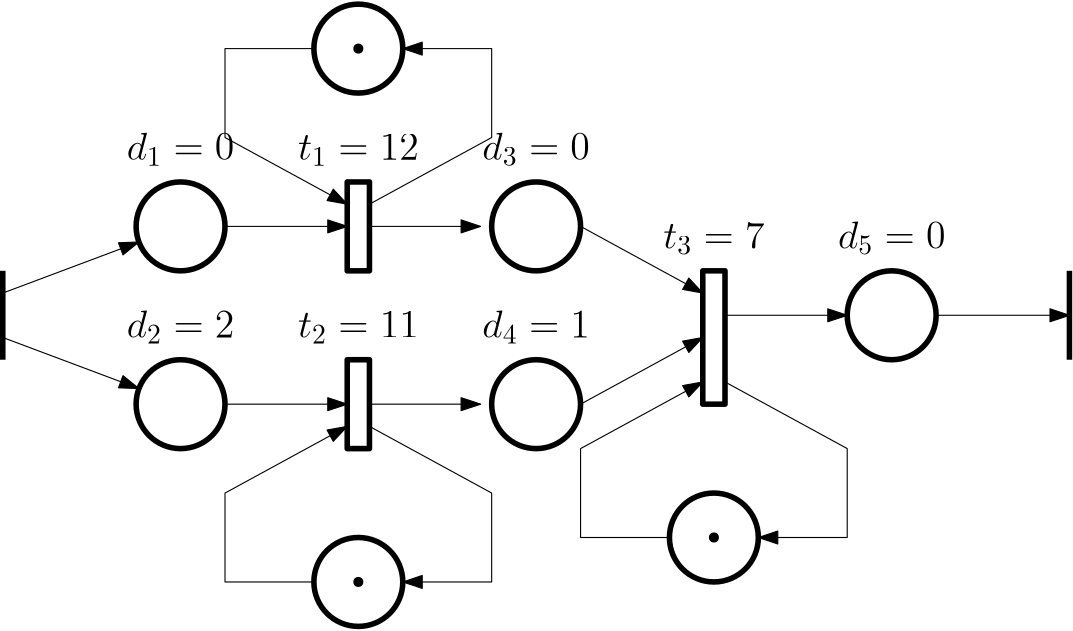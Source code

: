 <?xml version="1.0"?>
<!DOCTYPE ipe SYSTEM "ipe.dtd">
<ipe version="70218" creator="Ipe 7.2.28">
<info created="D:20231010160412" modified="D:20231011233702"/>
<ipestyle name="basic">
<symbol name="arrow/arc(spx)">
<path stroke="sym-stroke" fill="sym-stroke" pen="sym-pen">
0 0 m
-1 0.333 l
-1 -0.333 l
h
</path>
</symbol>
<symbol name="arrow/farc(spx)">
<path stroke="sym-stroke" fill="white" pen="sym-pen">
0 0 m
-1 0.333 l
-1 -0.333 l
h
</path>
</symbol>
<symbol name="arrow/ptarc(spx)">
<path stroke="sym-stroke" fill="sym-stroke" pen="sym-pen">
0 0 m
-1 0.333 l
-0.8 0 l
-1 -0.333 l
h
</path>
</symbol>
<symbol name="arrow/fptarc(spx)">
<path stroke="sym-stroke" fill="white" pen="sym-pen">
0 0 m
-1 0.333 l
-0.8 0 l
-1 -0.333 l
h
</path>
</symbol>
<symbol name="mark/circle(sx)" transformations="translations">
<path fill="sym-stroke">
0.6 0 0 0.6 0 0 e
0.4 0 0 0.4 0 0 e
</path>
</symbol>
<symbol name="mark/disk(sx)" transformations="translations">
<path fill="sym-stroke">
0.6 0 0 0.6 0 0 e
</path>
</symbol>
<symbol name="mark/fdisk(sfx)" transformations="translations">
<group>
<path fill="sym-fill">
0.5 0 0 0.5 0 0 e
</path>
<path fill="sym-stroke" fillrule="eofill">
0.6 0 0 0.6 0 0 e
0.4 0 0 0.4 0 0 e
</path>
</group>
</symbol>
<symbol name="mark/box(sx)" transformations="translations">
<path fill="sym-stroke" fillrule="eofill">
-0.6 -0.6 m
0.6 -0.6 l
0.6 0.6 l
-0.6 0.6 l
h
-0.4 -0.4 m
0.4 -0.4 l
0.4 0.4 l
-0.4 0.4 l
h
</path>
</symbol>
<symbol name="mark/square(sx)" transformations="translations">
<path fill="sym-stroke">
-0.6 -0.6 m
0.6 -0.6 l
0.6 0.6 l
-0.6 0.6 l
h
</path>
</symbol>
<symbol name="mark/fsquare(sfx)" transformations="translations">
<group>
<path fill="sym-fill">
-0.5 -0.5 m
0.5 -0.5 l
0.5 0.5 l
-0.5 0.5 l
h
</path>
<path fill="sym-stroke" fillrule="eofill">
-0.6 -0.6 m
0.6 -0.6 l
0.6 0.6 l
-0.6 0.6 l
h
-0.4 -0.4 m
0.4 -0.4 l
0.4 0.4 l
-0.4 0.4 l
h
</path>
</group>
</symbol>
<symbol name="mark/cross(sx)" transformations="translations">
<group>
<path fill="sym-stroke">
-0.43 -0.57 m
0.57 0.43 l
0.43 0.57 l
-0.57 -0.43 l
h
</path>
<path fill="sym-stroke">
-0.43 0.57 m
0.57 -0.43 l
0.43 -0.57 l
-0.57 0.43 l
h
</path>
</group>
</symbol>
<symbol name="arrow/fnormal(spx)">
<path stroke="sym-stroke" fill="white" pen="sym-pen">
0 0 m
-1 0.333 l
-1 -0.333 l
h
</path>
</symbol>
<symbol name="arrow/pointed(spx)">
<path stroke="sym-stroke" fill="sym-stroke" pen="sym-pen">
0 0 m
-1 0.333 l
-0.8 0 l
-1 -0.333 l
h
</path>
</symbol>
<symbol name="arrow/fpointed(spx)">
<path stroke="sym-stroke" fill="white" pen="sym-pen">
0 0 m
-1 0.333 l
-0.8 0 l
-1 -0.333 l
h
</path>
</symbol>
<symbol name="arrow/linear(spx)">
<path stroke="sym-stroke" pen="sym-pen">
-1 0.333 m
0 0 l
-1 -0.333 l
</path>
</symbol>
<symbol name="arrow/fdouble(spx)">
<path stroke="sym-stroke" fill="white" pen="sym-pen">
0 0 m
-1 0.333 l
-1 -0.333 l
h
-1 0 m
-2 0.333 l
-2 -0.333 l
h
</path>
</symbol>
<symbol name="arrow/double(spx)">
<path stroke="sym-stroke" fill="sym-stroke" pen="sym-pen">
0 0 m
-1 0.333 l
-1 -0.333 l
h
-1 0 m
-2 0.333 l
-2 -0.333 l
h
</path>
</symbol>
<symbol name="arrow/mid-normal(spx)">
<path stroke="sym-stroke" fill="sym-stroke" pen="sym-pen">
0.5 0 m
-0.5 0.333 l
-0.5 -0.333 l
h
</path>
</symbol>
<symbol name="arrow/mid-fnormal(spx)">
<path stroke="sym-stroke" fill="white" pen="sym-pen">
0.5 0 m
-0.5 0.333 l
-0.5 -0.333 l
h
</path>
</symbol>
<symbol name="arrow/mid-pointed(spx)">
<path stroke="sym-stroke" fill="sym-stroke" pen="sym-pen">
0.5 0 m
-0.5 0.333 l
-0.3 0 l
-0.5 -0.333 l
h
</path>
</symbol>
<symbol name="arrow/mid-fpointed(spx)">
<path stroke="sym-stroke" fill="white" pen="sym-pen">
0.5 0 m
-0.5 0.333 l
-0.3 0 l
-0.5 -0.333 l
h
</path>
</symbol>
<symbol name="arrow/mid-double(spx)">
<path stroke="sym-stroke" fill="sym-stroke" pen="sym-pen">
1 0 m
0 0.333 l
0 -0.333 l
h
0 0 m
-1 0.333 l
-1 -0.333 l
h
</path>
</symbol>
<symbol name="arrow/mid-fdouble(spx)">
<path stroke="sym-stroke" fill="white" pen="sym-pen">
1 0 m
0 0.333 l
0 -0.333 l
h
0 0 m
-1 0.333 l
-1 -0.333 l
h
</path>
</symbol>
<anglesize name="22.5 deg" value="22.5"/>
<anglesize name="30 deg" value="30"/>
<anglesize name="45 deg" value="45"/>
<anglesize name="60 deg" value="60"/>
<anglesize name="90 deg" value="90"/>
<arrowsize name="large" value="10"/>
<arrowsize name="small" value="5"/>
<arrowsize name="tiny" value="3"/>
<color name="blue" value="0 0 1"/>
<color name="brown" value="0.647 0.165 0.165"/>
<color name="darkblue" value="0 0 0.545"/>
<color name="darkcyan" value="0 0.545 0.545"/>
<color name="darkgray" value="0.663"/>
<color name="darkgreen" value="0 0.392 0"/>
<color name="darkmagenta" value="0.545 0 0.545"/>
<color name="darkorange" value="1 0.549 0"/>
<color name="darkred" value="0.545 0 0"/>
<color name="gold" value="1 0.843 0"/>
<color name="gray" value="0.745"/>
<color name="green" value="0 1 0"/>
<color name="lightblue" value="0.678 0.847 0.902"/>
<color name="lightcyan" value="0.878 1 1"/>
<color name="lightgray" value="0.827"/>
<color name="lightgreen" value="0.565 0.933 0.565"/>
<color name="lightyellow" value="1 1 0.878"/>
<color name="navy" value="0 0 0.502"/>
<color name="orange" value="1 0.647 0"/>
<color name="pink" value="1 0.753 0.796"/>
<color name="purple" value="0.627 0.125 0.941"/>
<color name="red" value="1 0 0"/>
<color name="seagreen" value="0.18 0.545 0.341"/>
<color name="turquoise" value="0.251 0.878 0.816"/>
<color name="violet" value="0.933 0.51 0.933"/>
<color name="yellow" value="1 1 0"/>
<dashstyle name="dash dot dotted" value="[4 2 1 2 1 2] 0"/>
<dashstyle name="dash dotted" value="[4 2 1 2] 0"/>
<dashstyle name="dashed" value="[4] 0"/>
<dashstyle name="dotted" value="[1 3] 0"/>
<gridsize name="10 pts (~3.5 mm)" value="10"/>
<gridsize name="14 pts (~5 mm)" value="14"/>
<gridsize name="16 pts (~6 mm)" value="16"/>
<gridsize name="20 pts (~7 mm)" value="20"/>
<gridsize name="28 pts (~10 mm)" value="28"/>
<gridsize name="32 pts (~12 mm)" value="32"/>
<gridsize name="4 pts" value="4"/>
<gridsize name="56 pts (~20 mm)" value="56"/>
<gridsize name="8 pts (~3 mm)" value="8"/>
<opacity name="10%" value="0.1"/>
<opacity name="30%" value="0.3"/>
<opacity name="50%" value="0.5"/>
<opacity name="75%" value="0.75"/>
<pen name="fat" value="1.2"/>
<pen name="heavier" value="0.8"/>
<pen name="ultrafat" value="2"/>
<symbolsize name="large" value="5"/>
<symbolsize name="small" value="2"/>
<symbolsize name="tiny" value="1.1"/>
<textsize name="Huge" value="\Huge"/>
<textsize name="LARGE" value="\LARGE"/>
<textsize name="Large" value="\Large"/>
<textsize name="footnote" value="\footnotesize"/>
<textsize name="huge" value="\huge"/>
<textsize name="large" value="\large"/>
<textsize name="script" value="\scriptsize"/>
<textsize name="small" value="\small"/>
<textsize name="tiny" value="\tiny"/>
<textstyle name="center" begin="\begin{center}" end="\end{center}"/>
<textstyle name="item" begin="\begin{itemize}\item{}" end="\end{itemize}"/>
<textstyle name="itemize" begin="\begin{itemize}" end="\end{itemize}"/>
<tiling name="falling" angle="-60" step="4" width="1"/>
<tiling name="rising" angle="30" step="4" width="1"/>
</ipestyle>
<page>
<layer name="alpha"/>
<view layers="alpha" active="alpha"/>
<path layer="alpha" matrix="1 0 0 1 32 0" stroke="black" pen="ultrafat">
32 720 m
32 688 l
</path>
<path matrix="1 0 0 1 32 0" stroke="black" pen="ultrafat">
16 0 0 16 96 736 e
</path>
<path matrix="1 0 0 1 32 0" stroke="black" pen="ultrafat">
16 0 0 16 96 672 e
</path>
<path matrix="1 0 0 1 32 0" stroke="black" pen="ultrafat">
16 0 0 16 224 736 e
</path>
<path stroke="black" pen="ultrafat">
16 0 0 16 384 704 e
</path>
<path stroke="black" pen="ultrafat">
448 720 m
448 688 l
</path>
<path stroke="black" pen="ultrafat">
16 0 0 16 256 672 e
</path>
<path stroke="black" pen="ultrafat">
188 752 m
188 720 l
196 720 l
196 752 l
h
</path>
<path stroke="black" pen="ultrafat">
188 688 m
188 656 l
196 656 l
196 688 l
h
</path>
<path matrix="1 0 0 1.5 0 -360" stroke="black" pen="ultrafat">
316 720 m
316 688 l
324 688 l
324 720 l
h
</path>
<path stroke="black" arrow="normal/normal">
64 712 m
113.019 730.382 l
</path>
<path stroke="black" arrow="normal/normal">
64 696 m
113.019 677.618 l
</path>
<path stroke="black" arrow="normal/normal">
144 736 m
188 736 l
</path>
<path stroke="black" arrow="normal/normal">
144 672 m
188 672 l
</path>
<path stroke="black" arrow="normal/normal">
196 736 m
236 736 l
</path>
<path stroke="black" arrow="normal/normal">
196 672 m
236 672 l
</path>
<path stroke="black" pen="ultrafat">
16 0 0 16 192 800 e
</path>
<path stroke="black" pen="ultrafat">
16 0 0 16 192 608 e
</path>
<path stroke="black" arrow="normal/normal">
196 744 m
240 768 l
240 800 l
208 800 l
</path>
<path stroke="black" arrow="normal/normal">
176 800 m
144 800 l
144 768 l
188 744 l
</path>
<path stroke="black" arrow="normal/normal">
196 664 m
240 640 l
240 608 l
208 608 l
</path>
<path stroke="black" arrow="normal/normal">
176 608 m
144 608 l
144 640 l
188 664 l
</path>
<path stroke="black" arrow="normal/normal">
272 736 m
316 712 l
</path>
<path stroke="black" arrow="normal/normal">
272 672 m
316 696 l
</path>
<path stroke="black" arrow="normal/normal">
324 704 m
368 704 l
</path>
<path stroke="black" arrow="normal/normal">
400 704 m
448 704 l
</path>
<text transformations="translations" pos="128 760" stroke="black" type="label" width="38.698" height="9.965" depth="2.15" halign="center" valign="baseline" size="Large" style="math">d_1=0</text>
<text transformations="translations" pos="192 760" stroke="black" type="label" width="43.495" height="9.247" depth="2.15" halign="center" valign="baseline" size="Large" style="math">t_1=12</text>
<text transformations="translations" pos="192 696" stroke="black" type="label" width="43.495" height="9.247" depth="2.15" halign="center" valign="baseline" size="Large" style="math">t_2 = 11</text>
<text transformations="translations" pos="128 696" stroke="black" type="label" width="38.698" height="9.965" depth="2.15" halign="center" valign="baseline" size="Large" style="math">d_2=2</text>
<text transformations="translations" pos="256 760" stroke="black" type="label" width="38.698" height="9.965" depth="2.15" halign="center" valign="baseline" size="Large" style="math">d_3=0</text>
<text transformations="translations" pos="256 696" stroke="black" type="label" width="38.698" height="9.965" depth="2.15" halign="center" valign="baseline" size="Large" style="math">d_4=1</text>
<text transformations="translations" pos="384 728" stroke="black" type="label" width="38.698" height="9.965" depth="2.15" halign="center" valign="baseline" size="Large" style="math">d_5=0</text>
<text transformations="translations" pos="320 728" stroke="black" type="label" width="36.471" height="9.247" depth="2.15" halign="center" valign="baseline" size="Large" style="math">t_3=7</text>
<path matrix="1 0 0 1 128 16" stroke="black" pen="ultrafat">
16 0 0 16 192 608 e
</path>
<path matrix="1 0 0 1 128 16" stroke="black" arrow="normal/normal">
196 664 m
240 640 l
240 608 l
208 608 l
</path>
<path matrix="1 0 0 1 128 16" stroke="black" arrow="normal/normal">
176 608 m
144 608 l
144 640 l
188 664 l
</path>
<use name="mark/disk(sx)" pos="192 800" size="normal" stroke="black"/>
<use name="mark/disk(sx)" pos="192 608" size="normal" stroke="black"/>
<use name="mark/disk(sx)" pos="320 624" size="normal" stroke="black"/>
</page>
</ipe>
